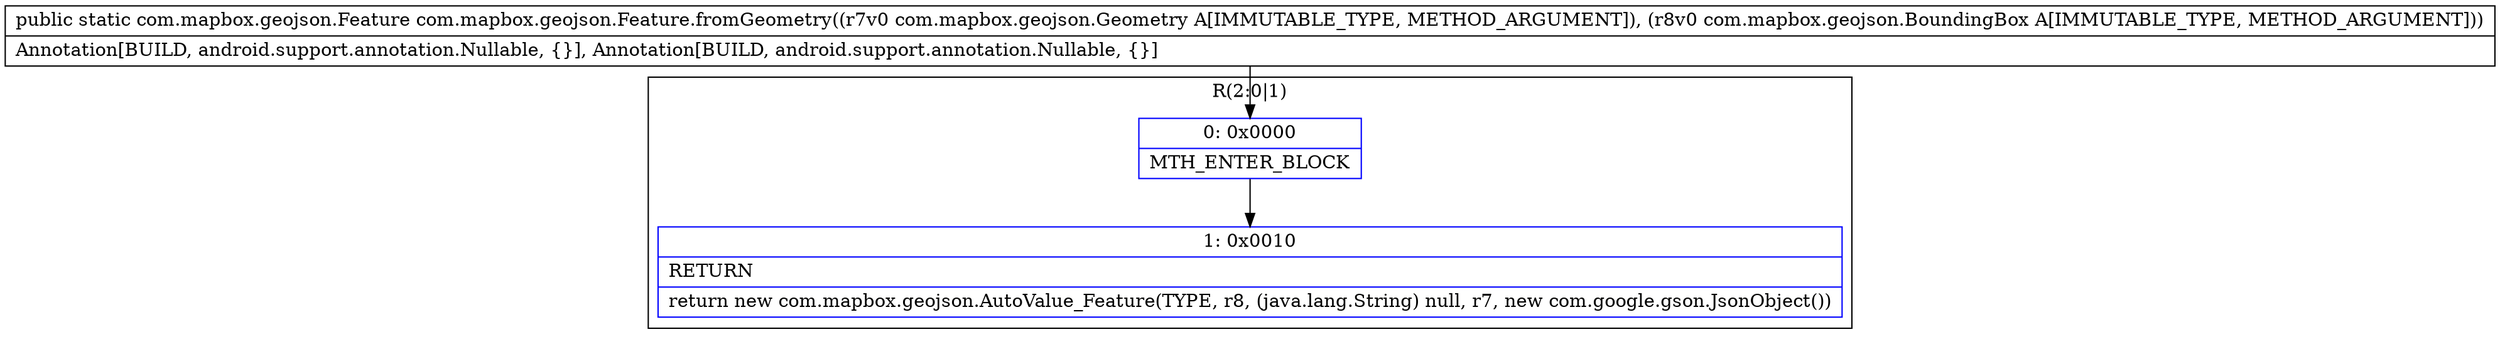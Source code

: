digraph "CFG forcom.mapbox.geojson.Feature.fromGeometry(Lcom\/mapbox\/geojson\/Geometry;Lcom\/mapbox\/geojson\/BoundingBox;)Lcom\/mapbox\/geojson\/Feature;" {
subgraph cluster_Region_1914157322 {
label = "R(2:0|1)";
node [shape=record,color=blue];
Node_0 [shape=record,label="{0\:\ 0x0000|MTH_ENTER_BLOCK\l}"];
Node_1 [shape=record,label="{1\:\ 0x0010|RETURN\l|return new com.mapbox.geojson.AutoValue_Feature(TYPE, r8, (java.lang.String) null, r7, new com.google.gson.JsonObject())\l}"];
}
MethodNode[shape=record,label="{public static com.mapbox.geojson.Feature com.mapbox.geojson.Feature.fromGeometry((r7v0 com.mapbox.geojson.Geometry A[IMMUTABLE_TYPE, METHOD_ARGUMENT]), (r8v0 com.mapbox.geojson.BoundingBox A[IMMUTABLE_TYPE, METHOD_ARGUMENT]))  | Annotation[BUILD, android.support.annotation.Nullable, \{\}], Annotation[BUILD, android.support.annotation.Nullable, \{\}]\l}"];
MethodNode -> Node_0;
Node_0 -> Node_1;
}

